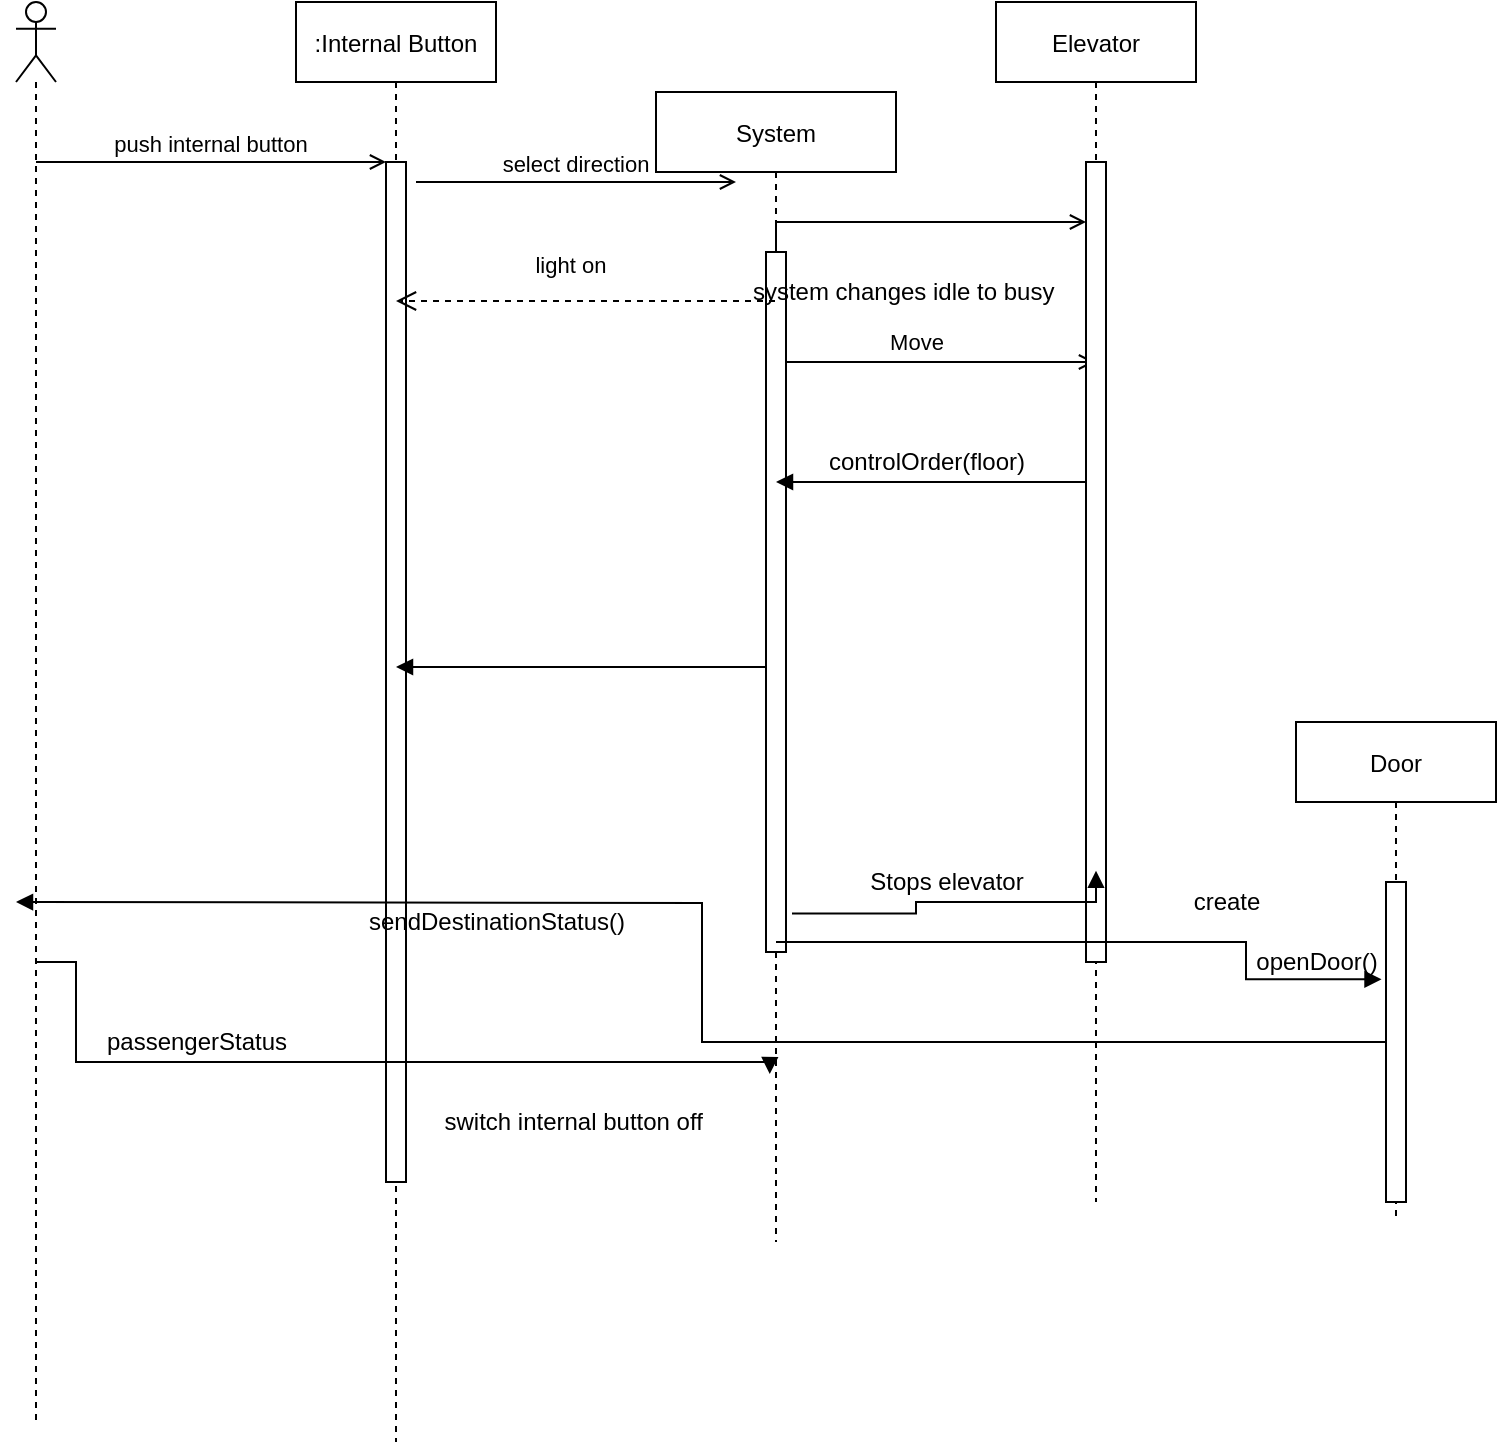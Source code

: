 <mxfile version="14.4.9" type="github">
  <diagram id="kgpKYQtTHZ0yAKxKKP6v" name="Page-1">
    <mxGraphModel dx="1580" dy="1082" grid="1" gridSize="10" guides="1" tooltips="1" connect="1" arrows="1" fold="1" page="1" pageScale="1" pageWidth="850" pageHeight="1100" math="0" shadow="0">
      <root>
        <mxCell id="0" />
        <mxCell id="1" parent="0" />
        <mxCell id="3nuBFxr9cyL0pnOWT2aG-5" value=":Internal Button" style="shape=umlLifeline;perimeter=lifelinePerimeter;container=1;collapsible=0;recursiveResize=0;rounded=0;shadow=0;strokeWidth=1;" parent="1" vertex="1">
          <mxGeometry x="300" y="80" width="100" height="720" as="geometry" />
        </mxCell>
        <mxCell id="3nuBFxr9cyL0pnOWT2aG-6" value="" style="points=[];perimeter=orthogonalPerimeter;rounded=0;shadow=0;strokeWidth=1;" parent="3nuBFxr9cyL0pnOWT2aG-5" vertex="1">
          <mxGeometry x="45" y="80" width="10" height="510" as="geometry" />
        </mxCell>
        <mxCell id="3nuBFxr9cyL0pnOWT2aG-8" value="push internal button" style="verticalAlign=bottom;endArrow=open;entryX=0;entryY=0;shadow=0;strokeWidth=1;endFill=0;" parent="1" source="mMslgilH--ej7KOQl8Mb-1" target="3nuBFxr9cyL0pnOWT2aG-6" edge="1">
          <mxGeometry relative="1" as="geometry">
            <mxPoint x="175" y="160.0" as="sourcePoint" />
          </mxGeometry>
        </mxCell>
        <mxCell id="mMslgilH--ej7KOQl8Mb-1" value="" style="shape=umlLifeline;participant=umlActor;perimeter=lifelinePerimeter;whiteSpace=wrap;html=1;container=1;collapsible=0;recursiveResize=0;verticalAlign=top;spacingTop=36;outlineConnect=0;" vertex="1" parent="1">
          <mxGeometry x="160" y="80" width="20" height="710" as="geometry" />
        </mxCell>
        <mxCell id="mMslgilH--ej7KOQl8Mb-12" value="" style="edgeStyle=orthogonalEdgeStyle;rounded=0;orthogonalLoop=1;jettySize=auto;html=1;endArrow=open;endFill=0;" edge="1" parent="1" source="mMslgilH--ej7KOQl8Mb-2" target="mMslgilH--ej7KOQl8Mb-6">
          <mxGeometry relative="1" as="geometry">
            <Array as="points">
              <mxPoint x="610" y="260" />
              <mxPoint x="610" y="260" />
            </Array>
          </mxGeometry>
        </mxCell>
        <mxCell id="mMslgilH--ej7KOQl8Mb-13" value="Move" style="edgeLabel;html=1;align=center;verticalAlign=middle;resizable=0;points=[];" vertex="1" connectable="0" parent="mMslgilH--ej7KOQl8Mb-12">
          <mxGeometry x="0.02" y="2" relative="1" as="geometry">
            <mxPoint x="-11.5" y="-8" as="offset" />
          </mxGeometry>
        </mxCell>
        <mxCell id="mMslgilH--ej7KOQl8Mb-33" style="edgeStyle=orthogonalEdgeStyle;rounded=0;orthogonalLoop=1;jettySize=auto;html=1;endArrow=block;endFill=1;" edge="1" parent="1" source="mMslgilH--ej7KOQl8Mb-2" target="3nuBFxr9cyL0pnOWT2aG-5">
          <mxGeometry relative="1" as="geometry">
            <Array as="points">
              <mxPoint x="480" y="660" />
              <mxPoint x="480" y="660" />
            </Array>
          </mxGeometry>
        </mxCell>
        <mxCell id="mMslgilH--ej7KOQl8Mb-2" value="System" style="shape=umlLifeline;perimeter=lifelinePerimeter;container=1;collapsible=0;recursiveResize=0;rounded=0;shadow=0;strokeWidth=1;" vertex="1" parent="1">
          <mxGeometry x="480" y="125" width="120" height="575" as="geometry" />
        </mxCell>
        <mxCell id="mMslgilH--ej7KOQl8Mb-3" value="" style="points=[];perimeter=orthogonalPerimeter;rounded=0;shadow=0;strokeWidth=1;" vertex="1" parent="mMslgilH--ej7KOQl8Mb-2">
          <mxGeometry x="55" y="80" width="10" height="350" as="geometry" />
        </mxCell>
        <mxCell id="mMslgilH--ej7KOQl8Mb-10" value="system changes idle to busy&amp;nbsp;" style="text;html=1;align=center;verticalAlign=middle;resizable=0;points=[];autosize=1;" vertex="1" parent="mMslgilH--ej7KOQl8Mb-2">
          <mxGeometry x="40" y="90" width="170" height="20" as="geometry" />
        </mxCell>
        <mxCell id="mMslgilH--ej7KOQl8Mb-4" value="select direction" style="verticalAlign=bottom;endArrow=open;shadow=0;strokeWidth=1;endFill=0;" edge="1" parent="1">
          <mxGeometry relative="1" as="geometry">
            <mxPoint x="360" y="170" as="sourcePoint" />
            <mxPoint x="520" y="170" as="targetPoint" />
          </mxGeometry>
        </mxCell>
        <mxCell id="mMslgilH--ej7KOQl8Mb-5" value="light on " style="verticalAlign=bottom;endArrow=open;dashed=1;endSize=8;shadow=0;strokeWidth=1;" edge="1" parent="1" source="mMslgilH--ej7KOQl8Mb-2" target="3nuBFxr9cyL0pnOWT2aG-5">
          <mxGeometry x="0.059" y="-9" relative="1" as="geometry">
            <mxPoint x="360" y="229.5" as="targetPoint" />
            <mxPoint x="510" y="229" as="sourcePoint" />
            <Array as="points">
              <mxPoint x="445" y="229.5" />
            </Array>
            <mxPoint as="offset" />
          </mxGeometry>
        </mxCell>
        <mxCell id="mMslgilH--ej7KOQl8Mb-6" value="Elevator" style="shape=umlLifeline;perimeter=lifelinePerimeter;container=1;collapsible=0;recursiveResize=0;rounded=0;shadow=0;strokeWidth=1;" vertex="1" parent="1">
          <mxGeometry x="650" y="80" width="100" height="600" as="geometry" />
        </mxCell>
        <mxCell id="mMslgilH--ej7KOQl8Mb-7" value="" style="points=[];perimeter=orthogonalPerimeter;rounded=0;shadow=0;strokeWidth=1;" vertex="1" parent="mMslgilH--ej7KOQl8Mb-6">
          <mxGeometry x="45" y="80" width="10" height="400" as="geometry" />
        </mxCell>
        <mxCell id="mMslgilH--ej7KOQl8Mb-9" style="edgeStyle=orthogonalEdgeStyle;rounded=0;orthogonalLoop=1;jettySize=auto;html=1;endArrow=open;endFill=0;" edge="1" parent="1" source="mMslgilH--ej7KOQl8Mb-3" target="mMslgilH--ej7KOQl8Mb-7">
          <mxGeometry relative="1" as="geometry">
            <Array as="points">
              <mxPoint x="600" y="190" />
              <mxPoint x="600" y="190" />
            </Array>
          </mxGeometry>
        </mxCell>
        <mxCell id="mMslgilH--ej7KOQl8Mb-14" style="edgeStyle=orthogonalEdgeStyle;rounded=0;orthogonalLoop=1;jettySize=auto;html=1;endArrow=block;endFill=1;" edge="1" parent="1" source="mMslgilH--ej7KOQl8Mb-7" target="mMslgilH--ej7KOQl8Mb-2">
          <mxGeometry relative="1" as="geometry">
            <Array as="points">
              <mxPoint x="610" y="320" />
              <mxPoint x="610" y="320" />
            </Array>
          </mxGeometry>
        </mxCell>
        <mxCell id="mMslgilH--ej7KOQl8Mb-15" value="controlOrder(floor)" style="text;html=1;align=center;verticalAlign=middle;resizable=0;points=[];autosize=1;" vertex="1" parent="1">
          <mxGeometry x="560" y="300" width="110" height="20" as="geometry" />
        </mxCell>
        <mxCell id="mMslgilH--ej7KOQl8Mb-16" value="Door" style="shape=umlLifeline;perimeter=lifelinePerimeter;container=1;collapsible=0;recursiveResize=0;rounded=0;shadow=0;strokeWidth=1;" vertex="1" parent="1">
          <mxGeometry x="800" y="440" width="100" height="250" as="geometry" />
        </mxCell>
        <mxCell id="mMslgilH--ej7KOQl8Mb-17" value="" style="points=[];perimeter=orthogonalPerimeter;rounded=0;shadow=0;strokeWidth=1;" vertex="1" parent="mMslgilH--ej7KOQl8Mb-16">
          <mxGeometry x="45" y="80" width="10" height="160" as="geometry" />
        </mxCell>
        <mxCell id="mMslgilH--ej7KOQl8Mb-18" value="" style="edgeStyle=orthogonalEdgeStyle;rounded=0;orthogonalLoop=1;jettySize=auto;html=1;endArrow=block;endFill=1;exitX=1.3;exitY=0.945;exitDx=0;exitDy=0;exitPerimeter=0;entryX=0.5;entryY=0.886;entryDx=0;entryDy=0;entryPerimeter=0;" edge="1" parent="1" source="mMslgilH--ej7KOQl8Mb-3" target="mMslgilH--ej7KOQl8Mb-7">
          <mxGeometry relative="1" as="geometry">
            <mxPoint x="680" y="396" as="targetPoint" />
            <Array as="points">
              <mxPoint x="610" y="536" />
              <mxPoint x="610" y="530" />
              <mxPoint x="700" y="530" />
            </Array>
          </mxGeometry>
        </mxCell>
        <mxCell id="mMslgilH--ej7KOQl8Mb-19" value="Stops elevator" style="text;html=1;align=center;verticalAlign=middle;resizable=0;points=[];autosize=1;" vertex="1" parent="1">
          <mxGeometry x="580" y="510" width="90" height="20" as="geometry" />
        </mxCell>
        <mxCell id="mMslgilH--ej7KOQl8Mb-20" value="create" style="text;html=1;align=center;verticalAlign=middle;resizable=0;points=[];autosize=1;" vertex="1" parent="1">
          <mxGeometry x="740" y="520" width="50" height="20" as="geometry" />
        </mxCell>
        <mxCell id="mMslgilH--ej7KOQl8Mb-23" style="edgeStyle=orthogonalEdgeStyle;rounded=0;orthogonalLoop=1;jettySize=auto;html=1;endArrow=block;endFill=1;entryX=-0.224;entryY=0.304;entryDx=0;entryDy=0;entryPerimeter=0;" edge="1" parent="1" source="mMslgilH--ej7KOQl8Mb-2" target="mMslgilH--ej7KOQl8Mb-17">
          <mxGeometry relative="1" as="geometry">
            <Array as="points">
              <mxPoint x="775" y="550" />
              <mxPoint x="775" y="569" />
            </Array>
          </mxGeometry>
        </mxCell>
        <mxCell id="mMslgilH--ej7KOQl8Mb-24" value="openDoor()" style="text;html=1;align=center;verticalAlign=middle;resizable=0;points=[];autosize=1;" vertex="1" parent="1">
          <mxGeometry x="770" y="550" width="80" height="20" as="geometry" />
        </mxCell>
        <mxCell id="mMslgilH--ej7KOQl8Mb-26" style="edgeStyle=orthogonalEdgeStyle;rounded=0;orthogonalLoop=1;jettySize=auto;html=1;endArrow=block;endFill=1;" edge="1" parent="1" source="mMslgilH--ej7KOQl8Mb-17">
          <mxGeometry relative="1" as="geometry">
            <mxPoint x="160" y="530" as="targetPoint" />
          </mxGeometry>
        </mxCell>
        <mxCell id="mMslgilH--ej7KOQl8Mb-27" value="sendDestinationStatus()" style="text;html=1;align=center;verticalAlign=middle;resizable=0;points=[];autosize=1;" vertex="1" parent="1">
          <mxGeometry x="330" y="530" width="140" height="20" as="geometry" />
        </mxCell>
        <mxCell id="mMslgilH--ej7KOQl8Mb-30" style="edgeStyle=orthogonalEdgeStyle;rounded=0;orthogonalLoop=1;jettySize=auto;html=1;endArrow=block;endFill=1;entryX=0.474;entryY=0.854;entryDx=0;entryDy=0;entryPerimeter=0;" edge="1" parent="1" source="mMslgilH--ej7KOQl8Mb-1" target="mMslgilH--ej7KOQl8Mb-2">
          <mxGeometry relative="1" as="geometry">
            <mxPoint x="220" y="590" as="sourcePoint" />
            <mxPoint x="179.324" y="455" as="targetPoint" />
            <Array as="points">
              <mxPoint x="190" y="560" />
              <mxPoint x="190" y="610" />
              <mxPoint x="537" y="610" />
            </Array>
          </mxGeometry>
        </mxCell>
        <mxCell id="mMslgilH--ej7KOQl8Mb-32" value="passengerStatus" style="text;html=1;align=center;verticalAlign=middle;resizable=0;points=[];autosize=1;" vertex="1" parent="1">
          <mxGeometry x="195" y="590" width="110" height="20" as="geometry" />
        </mxCell>
        <mxCell id="mMslgilH--ej7KOQl8Mb-34" value="switch internal button off&amp;nbsp;" style="text;html=1;align=center;verticalAlign=middle;resizable=0;points=[];autosize=1;" vertex="1" parent="1">
          <mxGeometry x="365" y="630" width="150" height="20" as="geometry" />
        </mxCell>
      </root>
    </mxGraphModel>
  </diagram>
</mxfile>
